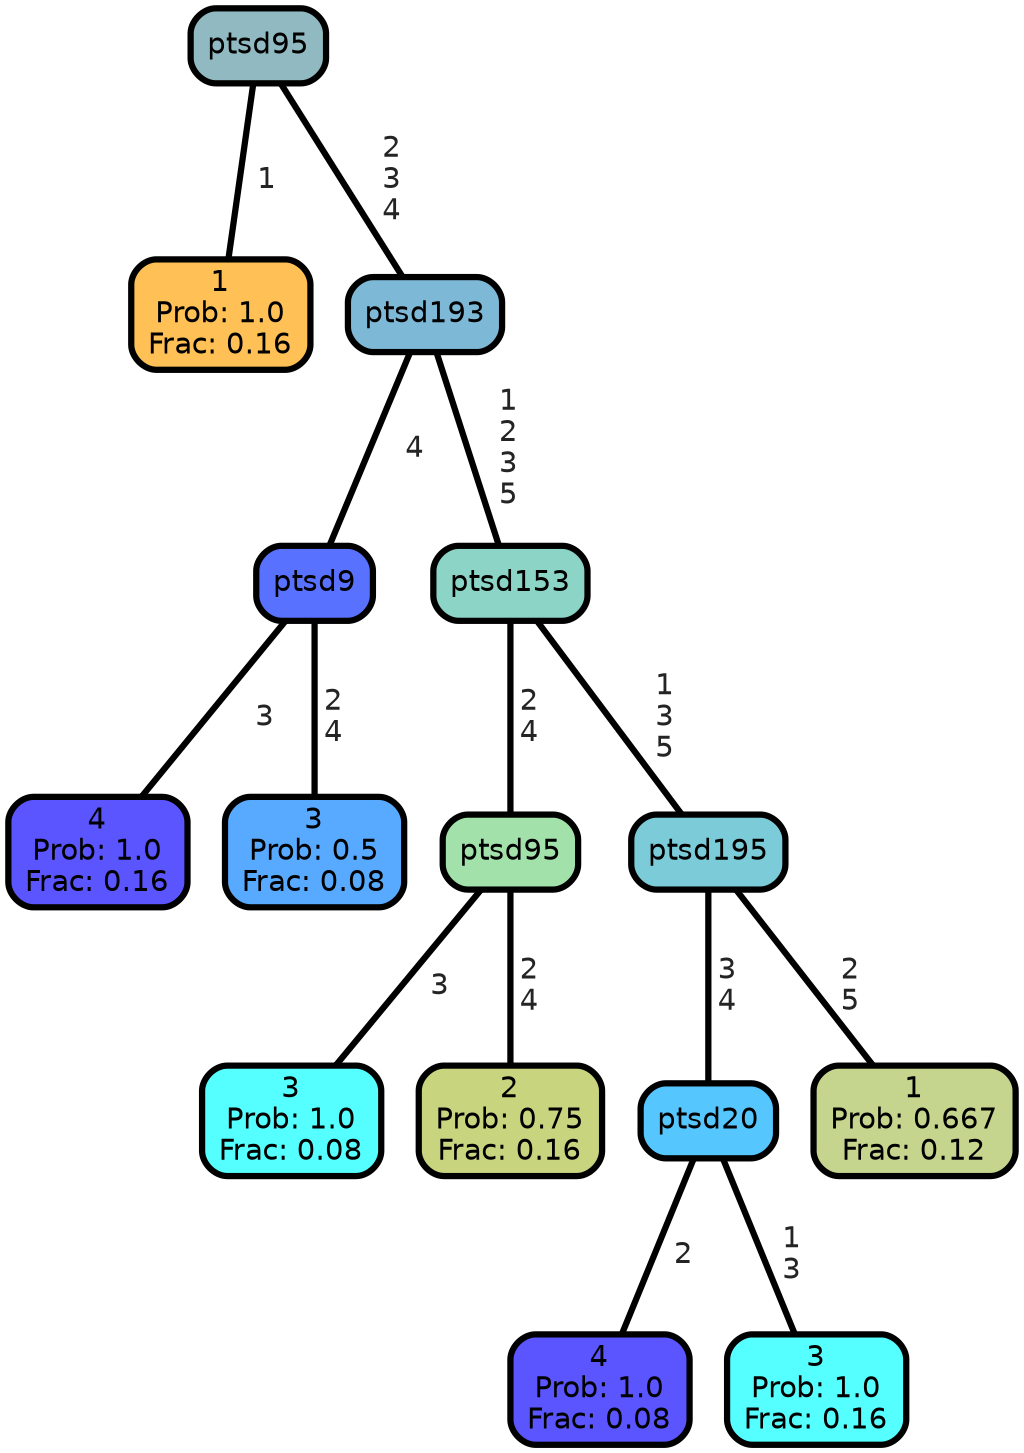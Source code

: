 graph Tree {
node [shape=box, style="filled, rounded",color="black",penwidth="3",fontcolor="black",                 fontname=helvetica] ;
graph [ranksep="0 equally", splines=straight,                 bgcolor=transparent, dpi=200] ;
edge [fontname=helvetica, fontweight=bold,fontcolor=grey14,color=black] ;
0 [label="1
Prob: 1.0
Frac: 0.16", fillcolor="#ffc155"] ;
1 [label="ptsd95", fillcolor="#91b9c1"] ;
2 [label="4
Prob: 1.0
Frac: 0.16", fillcolor="#5a55ff"] ;
3 [label="ptsd9", fillcolor="#5971ff"] ;
4 [label="3
Prob: 0.5
Frac: 0.08", fillcolor="#57aaff"] ;
5 [label="ptsd193", fillcolor="#7db8d6"] ;
6 [label="3
Prob: 1.0
Frac: 0.08", fillcolor="#55ffff"] ;
7 [label="ptsd95", fillcolor="#a2e2aa"] ;
8 [label="2
Prob: 0.75
Frac: 0.16", fillcolor="#c9d47f"] ;
9 [label="ptsd153", fillcolor="#8bd4c6"] ;
10 [label="4
Prob: 1.0
Frac: 0.08", fillcolor="#5a55ff"] ;
11 [label="ptsd20", fillcolor="#56c6ff"] ;
12 [label="3
Prob: 1.0
Frac: 0.16", fillcolor="#55ffff"] ;
13 [label="ptsd195", fillcolor="#7bcbd9"] ;
14 [label="1
Prob: 0.667
Frac: 0.12", fillcolor="#c6d58d"] ;
1 -- 0 [label=" 1",penwidth=3] ;
1 -- 5 [label=" 2\n 3\n 4",penwidth=3] ;
3 -- 2 [label=" 3",penwidth=3] ;
3 -- 4 [label=" 2\n 4",penwidth=3] ;
5 -- 3 [label=" 4",penwidth=3] ;
5 -- 9 [label=" 1\n 2\n 3\n 5",penwidth=3] ;
7 -- 6 [label=" 3",penwidth=3] ;
7 -- 8 [label=" 2\n 4",penwidth=3] ;
9 -- 7 [label=" 2\n 4",penwidth=3] ;
9 -- 13 [label=" 1\n 3\n 5",penwidth=3] ;
11 -- 10 [label=" 2",penwidth=3] ;
11 -- 12 [label=" 1\n 3",penwidth=3] ;
13 -- 11 [label=" 3\n 4",penwidth=3] ;
13 -- 14 [label=" 2\n 5",penwidth=3] ;
{rank = same;}}